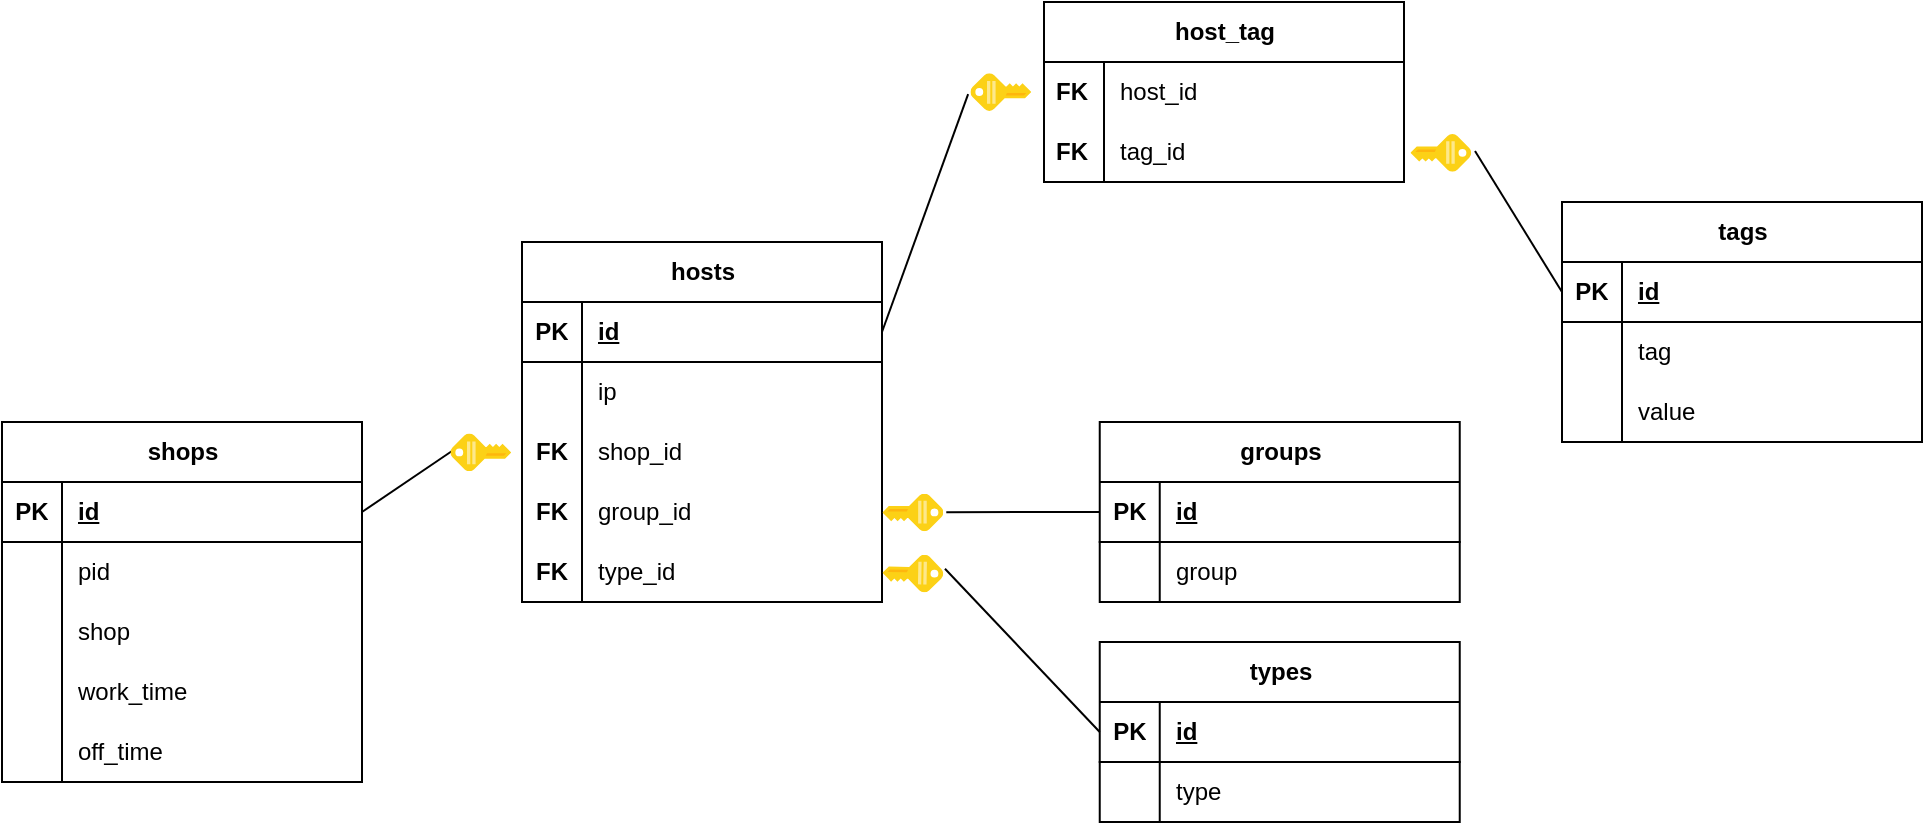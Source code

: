 <mxfile version="21.0.6" type="device"><diagram name="Страница-1" id="Page-1"><mxGraphModel dx="1434" dy="796" grid="1" gridSize="10" guides="1" tooltips="1" connect="1" arrows="1" fold="1" page="1" pageScale="1" pageWidth="1169" pageHeight="827" math="0" shadow="0"><root><mxCell id="0"/><mxCell id="1" value="Соединительная линия" parent="0"/><mxCell id="zsV1o42NMVgyYvkbm9ST-91" value="tags" style="shape=table;startSize=30;container=1;collapsible=1;childLayout=tableLayout;fixedRows=1;rowLines=0;fontStyle=1;align=center;resizeLast=1;html=1;" parent="1" vertex="1"><mxGeometry x="900" y="160" width="180" height="120" as="geometry"/></mxCell><mxCell id="zsV1o42NMVgyYvkbm9ST-92" value="" style="shape=tableRow;horizontal=0;startSize=0;swimlaneHead=0;swimlaneBody=0;fillColor=none;collapsible=0;dropTarget=0;points=[[0,0.5],[1,0.5]];portConstraint=eastwest;top=0;left=0;right=0;bottom=1;" parent="zsV1o42NMVgyYvkbm9ST-91" vertex="1"><mxGeometry y="30" width="180" height="30" as="geometry"/></mxCell><mxCell id="zsV1o42NMVgyYvkbm9ST-93" value="PK" style="shape=partialRectangle;connectable=0;fillColor=none;top=0;left=0;bottom=0;right=0;fontStyle=1;overflow=hidden;whiteSpace=wrap;html=1;" parent="zsV1o42NMVgyYvkbm9ST-92" vertex="1"><mxGeometry width="30" height="30" as="geometry"><mxRectangle width="30" height="30" as="alternateBounds"/></mxGeometry></mxCell><mxCell id="zsV1o42NMVgyYvkbm9ST-94" value="id" style="shape=partialRectangle;connectable=0;fillColor=none;top=0;left=0;bottom=0;right=0;align=left;spacingLeft=6;fontStyle=5;overflow=hidden;whiteSpace=wrap;html=1;" parent="zsV1o42NMVgyYvkbm9ST-92" vertex="1"><mxGeometry x="30" width="150" height="30" as="geometry"><mxRectangle width="150" height="30" as="alternateBounds"/></mxGeometry></mxCell><mxCell id="zsV1o42NMVgyYvkbm9ST-95" value="" style="shape=tableRow;horizontal=0;startSize=0;swimlaneHead=0;swimlaneBody=0;fillColor=none;collapsible=0;dropTarget=0;points=[[0,0.5],[1,0.5]];portConstraint=eastwest;top=0;left=0;right=0;bottom=0;" parent="zsV1o42NMVgyYvkbm9ST-91" vertex="1"><mxGeometry y="60" width="180" height="30" as="geometry"/></mxCell><mxCell id="zsV1o42NMVgyYvkbm9ST-96" value="" style="shape=partialRectangle;connectable=0;fillColor=none;top=0;left=0;bottom=0;right=0;editable=1;overflow=hidden;whiteSpace=wrap;html=1;" parent="zsV1o42NMVgyYvkbm9ST-95" vertex="1"><mxGeometry width="30" height="30" as="geometry"><mxRectangle width="30" height="30" as="alternateBounds"/></mxGeometry></mxCell><mxCell id="zsV1o42NMVgyYvkbm9ST-97" value="tag" style="shape=partialRectangle;connectable=0;fillColor=none;top=0;left=0;bottom=0;right=0;align=left;spacingLeft=6;overflow=hidden;whiteSpace=wrap;html=1;" parent="zsV1o42NMVgyYvkbm9ST-95" vertex="1"><mxGeometry x="30" width="150" height="30" as="geometry"><mxRectangle width="150" height="30" as="alternateBounds"/></mxGeometry></mxCell><mxCell id="zsV1o42NMVgyYvkbm9ST-98" value="" style="shape=tableRow;horizontal=0;startSize=0;swimlaneHead=0;swimlaneBody=0;fillColor=none;collapsible=0;dropTarget=0;points=[[0,0.5],[1,0.5]];portConstraint=eastwest;top=0;left=0;right=0;bottom=0;" parent="zsV1o42NMVgyYvkbm9ST-91" vertex="1"><mxGeometry y="90" width="180" height="30" as="geometry"/></mxCell><mxCell id="zsV1o42NMVgyYvkbm9ST-99" value="" style="shape=partialRectangle;connectable=0;fillColor=none;top=0;left=0;bottom=0;right=0;editable=1;overflow=hidden;whiteSpace=wrap;html=1;" parent="zsV1o42NMVgyYvkbm9ST-98" vertex="1"><mxGeometry width="30" height="30" as="geometry"><mxRectangle width="30" height="30" as="alternateBounds"/></mxGeometry></mxCell><mxCell id="zsV1o42NMVgyYvkbm9ST-100" value="value" style="shape=partialRectangle;connectable=0;fillColor=none;top=0;left=0;bottom=0;right=0;align=left;spacingLeft=6;overflow=hidden;whiteSpace=wrap;html=1;" parent="zsV1o42NMVgyYvkbm9ST-98" vertex="1"><mxGeometry x="30" width="150" height="30" as="geometry"><mxRectangle width="150" height="30" as="alternateBounds"/></mxGeometry></mxCell><mxCell id="zsV1o42NMVgyYvkbm9ST-101" value="host_tag" style="shape=table;startSize=30;container=1;collapsible=1;childLayout=tableLayout;fixedRows=1;rowLines=0;fontStyle=1;align=center;resizeLast=1;html=1;" parent="1" vertex="1"><mxGeometry x="641" y="60" width="180" height="90" as="geometry"/></mxCell><mxCell id="zsV1o42NMVgyYvkbm9ST-108" value="" style="shape=tableRow;horizontal=0;startSize=0;swimlaneHead=0;swimlaneBody=0;fillColor=none;collapsible=0;dropTarget=0;points=[[0,0.5],[1,0.5]];portConstraint=eastwest;top=0;left=0;right=0;bottom=0;" parent="zsV1o42NMVgyYvkbm9ST-101" vertex="1"><mxGeometry y="30" width="180" height="30" as="geometry"/></mxCell><mxCell id="zsV1o42NMVgyYvkbm9ST-109" value="" style="shape=partialRectangle;connectable=0;fillColor=none;top=0;left=0;bottom=0;right=0;editable=1;overflow=hidden;whiteSpace=wrap;html=1;" parent="zsV1o42NMVgyYvkbm9ST-108" vertex="1"><mxGeometry width="30" height="30" as="geometry"><mxRectangle width="30" height="30" as="alternateBounds"/></mxGeometry></mxCell><mxCell id="zsV1o42NMVgyYvkbm9ST-110" value="host_id" style="shape=partialRectangle;connectable=0;fillColor=none;top=0;left=0;bottom=0;right=0;align=left;spacingLeft=6;overflow=hidden;whiteSpace=wrap;html=1;" parent="zsV1o42NMVgyYvkbm9ST-108" vertex="1"><mxGeometry x="30" width="150" height="30" as="geometry"><mxRectangle width="150" height="30" as="alternateBounds"/></mxGeometry></mxCell><mxCell id="zsV1o42NMVgyYvkbm9ST-105" value="" style="shape=tableRow;horizontal=0;startSize=0;swimlaneHead=0;swimlaneBody=0;fillColor=none;collapsible=0;dropTarget=0;points=[[0,0.5],[1,0.5]];portConstraint=eastwest;top=0;left=0;right=0;bottom=0;" parent="zsV1o42NMVgyYvkbm9ST-101" vertex="1"><mxGeometry y="60" width="180" height="30" as="geometry"/></mxCell><mxCell id="zsV1o42NMVgyYvkbm9ST-106" value="" style="shape=partialRectangle;connectable=0;fillColor=none;top=0;left=0;bottom=0;right=0;editable=1;overflow=hidden;whiteSpace=wrap;html=1;" parent="zsV1o42NMVgyYvkbm9ST-105" vertex="1"><mxGeometry width="30" height="30" as="geometry"><mxRectangle width="30" height="30" as="alternateBounds"/></mxGeometry></mxCell><mxCell id="zsV1o42NMVgyYvkbm9ST-107" value="tag_id" style="shape=partialRectangle;connectable=0;fillColor=none;top=0;left=0;bottom=0;right=0;align=left;spacingLeft=6;overflow=hidden;whiteSpace=wrap;html=1;" parent="zsV1o42NMVgyYvkbm9ST-105" vertex="1"><mxGeometry x="30" width="150" height="30" as="geometry"><mxRectangle width="150" height="30" as="alternateBounds"/></mxGeometry></mxCell><mxCell id="zsV1o42NMVgyYvkbm9ST-142" value="" style="group" parent="1" vertex="1" connectable="0"><mxGeometry x="120" y="270" width="180" height="180" as="geometry"/></mxCell><mxCell id="zsV1o42NMVgyYvkbm9ST-1" value="shops" style="shape=table;startSize=30;container=1;collapsible=1;childLayout=tableLayout;fixedRows=1;rowLines=0;fontStyle=1;align=center;resizeLast=1;html=1;" parent="zsV1o42NMVgyYvkbm9ST-142" vertex="1"><mxGeometry width="180" height="180" as="geometry"/></mxCell><mxCell id="zsV1o42NMVgyYvkbm9ST-2" value="" style="shape=tableRow;horizontal=0;startSize=0;swimlaneHead=0;swimlaneBody=0;fillColor=none;collapsible=0;dropTarget=0;points=[[0,0.5],[1,0.5]];portConstraint=eastwest;top=0;left=0;right=0;bottom=1;" parent="zsV1o42NMVgyYvkbm9ST-1" vertex="1"><mxGeometry y="30" width="180" height="30" as="geometry"/></mxCell><mxCell id="zsV1o42NMVgyYvkbm9ST-3" value="PK" style="shape=partialRectangle;connectable=0;fillColor=none;top=0;left=0;bottom=0;right=0;fontStyle=1;overflow=hidden;whiteSpace=wrap;html=1;" parent="zsV1o42NMVgyYvkbm9ST-2" vertex="1"><mxGeometry width="30" height="30" as="geometry"><mxRectangle width="30" height="30" as="alternateBounds"/></mxGeometry></mxCell><mxCell id="zsV1o42NMVgyYvkbm9ST-4" value="id" style="shape=partialRectangle;connectable=0;fillColor=none;top=0;left=0;bottom=0;right=0;align=left;spacingLeft=6;fontStyle=5;overflow=hidden;whiteSpace=wrap;html=1;" parent="zsV1o42NMVgyYvkbm9ST-2" vertex="1"><mxGeometry x="30" width="150" height="30" as="geometry"><mxRectangle width="150" height="30" as="alternateBounds"/></mxGeometry></mxCell><mxCell id="zsV1o42NMVgyYvkbm9ST-5" value="" style="shape=tableRow;horizontal=0;startSize=0;swimlaneHead=0;swimlaneBody=0;fillColor=none;collapsible=0;dropTarget=0;points=[[0,0.5],[1,0.5]];portConstraint=eastwest;top=0;left=0;right=0;bottom=0;" parent="zsV1o42NMVgyYvkbm9ST-1" vertex="1"><mxGeometry y="60" width="180" height="30" as="geometry"/></mxCell><mxCell id="zsV1o42NMVgyYvkbm9ST-6" value="" style="shape=partialRectangle;connectable=0;fillColor=none;top=0;left=0;bottom=0;right=0;editable=1;overflow=hidden;whiteSpace=wrap;html=1;" parent="zsV1o42NMVgyYvkbm9ST-5" vertex="1"><mxGeometry width="30" height="30" as="geometry"><mxRectangle width="30" height="30" as="alternateBounds"/></mxGeometry></mxCell><mxCell id="zsV1o42NMVgyYvkbm9ST-7" value="pid" style="shape=partialRectangle;connectable=0;fillColor=none;top=0;left=0;bottom=0;right=0;align=left;spacingLeft=6;overflow=hidden;whiteSpace=wrap;html=1;" parent="zsV1o42NMVgyYvkbm9ST-5" vertex="1"><mxGeometry x="30" width="150" height="30" as="geometry"><mxRectangle width="150" height="30" as="alternateBounds"/></mxGeometry></mxCell><mxCell id="zsV1o42NMVgyYvkbm9ST-8" value="" style="shape=tableRow;horizontal=0;startSize=0;swimlaneHead=0;swimlaneBody=0;fillColor=none;collapsible=0;dropTarget=0;points=[[0,0.5],[1,0.5]];portConstraint=eastwest;top=0;left=0;right=0;bottom=0;" parent="zsV1o42NMVgyYvkbm9ST-1" vertex="1"><mxGeometry y="90" width="180" height="90" as="geometry"/></mxCell><mxCell id="zsV1o42NMVgyYvkbm9ST-9" value="" style="shape=partialRectangle;connectable=0;fillColor=none;top=0;left=0;bottom=0;right=0;editable=1;overflow=hidden;whiteSpace=wrap;html=1;" parent="zsV1o42NMVgyYvkbm9ST-8" vertex="1"><mxGeometry width="30" height="90" as="geometry"><mxRectangle width="30" height="90" as="alternateBounds"/></mxGeometry></mxCell><mxCell id="zsV1o42NMVgyYvkbm9ST-10" value="" style="shape=partialRectangle;connectable=0;fillColor=none;top=0;left=0;bottom=0;right=0;align=left;spacingLeft=6;overflow=hidden;whiteSpace=wrap;html=1;" parent="zsV1o42NMVgyYvkbm9ST-8" vertex="1"><mxGeometry x="30" width="150" height="90" as="geometry"><mxRectangle width="150" height="90" as="alternateBounds"/></mxGeometry></mxCell><mxCell id="zsV1o42NMVgyYvkbm9ST-137" value="shop" style="shape=partialRectangle;connectable=0;fillColor=none;top=0;left=0;bottom=0;right=0;align=left;spacingLeft=6;overflow=hidden;whiteSpace=wrap;html=1;" parent="zsV1o42NMVgyYvkbm9ST-142" vertex="1"><mxGeometry x="30" y="90" width="150" height="30" as="geometry"><mxRectangle width="150" height="30" as="alternateBounds"/></mxGeometry></mxCell><mxCell id="zsV1o42NMVgyYvkbm9ST-139" value="work_time" style="shape=partialRectangle;connectable=0;fillColor=none;top=0;left=0;bottom=0;right=0;align=left;spacingLeft=6;overflow=hidden;whiteSpace=wrap;html=1;" parent="zsV1o42NMVgyYvkbm9ST-142" vertex="1"><mxGeometry x="30" y="120" width="150" height="30" as="geometry"><mxRectangle width="150" height="30" as="alternateBounds"/></mxGeometry></mxCell><mxCell id="zsV1o42NMVgyYvkbm9ST-140" value="off_time" style="shape=partialRectangle;connectable=0;fillColor=none;top=0;left=0;bottom=0;right=0;align=left;spacingLeft=6;overflow=hidden;whiteSpace=wrap;html=1;" parent="zsV1o42NMVgyYvkbm9ST-142" vertex="1"><mxGeometry x="30" y="150" width="150" height="30" as="geometry"><mxRectangle width="150" height="30" as="alternateBounds"/></mxGeometry></mxCell><mxCell id="zsV1o42NMVgyYvkbm9ST-170" value="" style="shape=partialRectangle;connectable=0;fillColor=none;top=0;left=0;bottom=0;right=0;fontStyle=1;overflow=hidden;whiteSpace=wrap;html=1;" parent="zsV1o42NMVgyYvkbm9ST-142" vertex="1"><mxGeometry x="-1.421e-14" y="120" width="30" height="30" as="geometry"><mxRectangle width="30" height="30" as="alternateBounds"/></mxGeometry></mxCell><mxCell id="zsV1o42NMVgyYvkbm9ST-171" value="" style="shape=partialRectangle;connectable=0;fillColor=none;top=0;left=0;bottom=0;right=0;fontStyle=1;overflow=hidden;whiteSpace=wrap;html=1;" parent="zsV1o42NMVgyYvkbm9ST-142" vertex="1"><mxGeometry x="-1.421e-14" y="150" width="30" height="30" as="geometry"><mxRectangle width="30" height="30" as="alternateBounds"/></mxGeometry></mxCell><mxCell id="zsV1o42NMVgyYvkbm9ST-146" value="" style="endArrow=none;html=1;rounded=0;entryX=0.545;entryY=0.032;entryDx=0;entryDy=0;entryPerimeter=0;exitX=1;exitY=0.5;exitDx=0;exitDy=0;" parent="1" source="zsV1o42NMVgyYvkbm9ST-2" target="zsV1o42NMVgyYvkbm9ST-143" edge="1"><mxGeometry width="50" height="50" relative="1" as="geometry"><mxPoint x="350" y="285" as="sourcePoint"/><mxPoint x="350" y="440" as="targetPoint"/></mxGeometry></mxCell><mxCell id="zsV1o42NMVgyYvkbm9ST-147" value="" style="group" parent="1" vertex="1" connectable="0"><mxGeometry x="350" y="180" width="210" height="180" as="geometry"/></mxCell><mxCell id="zsV1o42NMVgyYvkbm9ST-141" value="" style="group" parent="zsV1o42NMVgyYvkbm9ST-147" vertex="1" connectable="0"><mxGeometry x="30" width="180" height="180" as="geometry"/></mxCell><mxCell id="zsV1o42NMVgyYvkbm9ST-65" value="hosts" style="shape=table;startSize=30;container=1;collapsible=1;childLayout=tableLayout;fixedRows=1;rowLines=0;fontStyle=1;align=center;resizeLast=1;html=1;" parent="zsV1o42NMVgyYvkbm9ST-141" vertex="1"><mxGeometry width="180" height="180" as="geometry"/></mxCell><mxCell id="zsV1o42NMVgyYvkbm9ST-66" value="" style="shape=tableRow;horizontal=0;startSize=0;swimlaneHead=0;swimlaneBody=0;fillColor=none;collapsible=0;dropTarget=0;points=[[0,0.5],[1,0.5]];portConstraint=eastwest;top=0;left=0;right=0;bottom=1;" parent="zsV1o42NMVgyYvkbm9ST-65" vertex="1"><mxGeometry y="30" width="180" height="30" as="geometry"/></mxCell><mxCell id="zsV1o42NMVgyYvkbm9ST-67" value="PK" style="shape=partialRectangle;connectable=0;fillColor=none;top=0;left=0;bottom=0;right=0;fontStyle=1;overflow=hidden;whiteSpace=wrap;html=1;" parent="zsV1o42NMVgyYvkbm9ST-66" vertex="1"><mxGeometry width="30" height="30" as="geometry"><mxRectangle width="30" height="30" as="alternateBounds"/></mxGeometry></mxCell><mxCell id="zsV1o42NMVgyYvkbm9ST-68" value="id" style="shape=partialRectangle;connectable=0;fillColor=none;top=0;left=0;bottom=0;right=0;align=left;spacingLeft=6;fontStyle=5;overflow=hidden;whiteSpace=wrap;html=1;" parent="zsV1o42NMVgyYvkbm9ST-66" vertex="1"><mxGeometry x="30" width="150" height="30" as="geometry"><mxRectangle width="150" height="30" as="alternateBounds"/></mxGeometry></mxCell><mxCell id="zsV1o42NMVgyYvkbm9ST-69" value="" style="shape=tableRow;horizontal=0;startSize=0;swimlaneHead=0;swimlaneBody=0;fillColor=none;collapsible=0;dropTarget=0;points=[[0,0.5],[1,0.5]];portConstraint=eastwest;top=0;left=0;right=0;bottom=0;" parent="zsV1o42NMVgyYvkbm9ST-65" vertex="1"><mxGeometry y="60" width="180" height="30" as="geometry"/></mxCell><mxCell id="zsV1o42NMVgyYvkbm9ST-70" value="" style="shape=partialRectangle;connectable=0;fillColor=none;top=0;left=0;bottom=0;right=0;editable=1;overflow=hidden;whiteSpace=wrap;html=1;" parent="zsV1o42NMVgyYvkbm9ST-69" vertex="1"><mxGeometry width="30" height="30" as="geometry"><mxRectangle width="30" height="30" as="alternateBounds"/></mxGeometry></mxCell><mxCell id="zsV1o42NMVgyYvkbm9ST-71" value="ip" style="shape=partialRectangle;connectable=0;fillColor=none;top=0;left=0;bottom=0;right=0;align=left;spacingLeft=6;overflow=hidden;whiteSpace=wrap;html=1;" parent="zsV1o42NMVgyYvkbm9ST-69" vertex="1"><mxGeometry x="30" width="150" height="30" as="geometry"><mxRectangle width="150" height="30" as="alternateBounds"/></mxGeometry></mxCell><mxCell id="zsV1o42NMVgyYvkbm9ST-72" value="" style="shape=tableRow;horizontal=0;startSize=0;swimlaneHead=0;swimlaneBody=0;fillColor=none;collapsible=0;dropTarget=0;points=[[0,0.5],[1,0.5]];portConstraint=eastwest;top=0;left=0;right=0;bottom=0;" parent="zsV1o42NMVgyYvkbm9ST-65" vertex="1"><mxGeometry y="90" width="180" height="90" as="geometry"/></mxCell><mxCell id="zsV1o42NMVgyYvkbm9ST-73" value="" style="shape=partialRectangle;connectable=0;fillColor=none;top=0;left=0;bottom=0;right=0;editable=1;overflow=hidden;whiteSpace=wrap;html=1;" parent="zsV1o42NMVgyYvkbm9ST-72" vertex="1"><mxGeometry width="30" height="90" as="geometry"><mxRectangle width="30" height="90" as="alternateBounds"/></mxGeometry></mxCell><mxCell id="zsV1o42NMVgyYvkbm9ST-74" value="" style="shape=partialRectangle;connectable=0;fillColor=none;top=0;left=0;bottom=0;right=0;align=left;spacingLeft=6;overflow=hidden;whiteSpace=wrap;html=1;" parent="zsV1o42NMVgyYvkbm9ST-72" vertex="1"><mxGeometry x="30" width="150" height="90" as="geometry"><mxRectangle width="150" height="90" as="alternateBounds"/></mxGeometry></mxCell><mxCell id="zsV1o42NMVgyYvkbm9ST-79" value="shop_id" style="shape=partialRectangle;connectable=0;fillColor=none;top=0;left=0;bottom=0;right=0;align=left;spacingLeft=6;overflow=hidden;whiteSpace=wrap;html=1;" parent="zsV1o42NMVgyYvkbm9ST-141" vertex="1"><mxGeometry x="30" y="90" width="150" height="30" as="geometry"><mxRectangle width="150" height="30" as="alternateBounds"/></mxGeometry></mxCell><mxCell id="zsV1o42NMVgyYvkbm9ST-82" value="type_id" style="shape=partialRectangle;connectable=0;fillColor=none;top=0;left=0;bottom=0;right=0;align=left;spacingLeft=6;overflow=hidden;whiteSpace=wrap;html=1;" parent="zsV1o42NMVgyYvkbm9ST-141" vertex="1"><mxGeometry x="30" y="150" width="150" height="30" as="geometry"><mxRectangle width="150" height="30" as="alternateBounds"/></mxGeometry></mxCell><mxCell id="zsV1o42NMVgyYvkbm9ST-136" value="group_id" style="shape=partialRectangle;connectable=0;fillColor=none;top=0;left=0;bottom=0;right=0;align=left;spacingLeft=6;overflow=hidden;whiteSpace=wrap;html=1;" parent="zsV1o42NMVgyYvkbm9ST-141" vertex="1"><mxGeometry x="30" y="120" width="150" height="30" as="geometry"><mxRectangle width="150" height="30" as="alternateBounds"/></mxGeometry></mxCell><mxCell id="zsV1o42NMVgyYvkbm9ST-168" value="FK" style="shape=partialRectangle;connectable=0;fillColor=none;top=0;left=0;bottom=0;right=0;fontStyle=1;overflow=hidden;whiteSpace=wrap;html=1;" parent="zsV1o42NMVgyYvkbm9ST-141" vertex="1"><mxGeometry y="90" width="30" height="30" as="geometry"><mxRectangle width="30" height="30" as="alternateBounds"/></mxGeometry></mxCell><mxCell id="zsV1o42NMVgyYvkbm9ST-173" value="FK" style="shape=partialRectangle;connectable=0;fillColor=none;top=0;left=0;bottom=0;right=0;fontStyle=1;overflow=hidden;whiteSpace=wrap;html=1;" parent="zsV1o42NMVgyYvkbm9ST-141" vertex="1"><mxGeometry y="150" width="30" height="30" as="geometry"><mxRectangle width="30" height="30" as="alternateBounds"/></mxGeometry></mxCell><mxCell id="zsV1o42NMVgyYvkbm9ST-172" value="FK" style="shape=partialRectangle;connectable=0;fillColor=none;top=0;left=0;bottom=0;right=0;fontStyle=1;overflow=hidden;whiteSpace=wrap;html=1;" parent="zsV1o42NMVgyYvkbm9ST-141" vertex="1"><mxGeometry y="120" width="30" height="30" as="geometry"><mxRectangle width="30" height="30" as="alternateBounds"/></mxGeometry></mxCell><mxCell id="zsV1o42NMVgyYvkbm9ST-143" value="" style="sketch=0;aspect=fixed;html=1;points=[];align=center;image;fontSize=12;image=img/lib/mscae/Key.svg;rotation=-90;" parent="zsV1o42NMVgyYvkbm9ST-147" vertex="1"><mxGeometry y="90" width="18.87" height="30.43" as="geometry"/></mxCell><mxCell id="zsV1o42NMVgyYvkbm9ST-157" value="" style="group" parent="1" vertex="1" connectable="0"><mxGeometry x="633.09" y="380" width="215.78" height="90" as="geometry"/></mxCell><mxCell id="zsV1o42NMVgyYvkbm9ST-37" value="types" style="shape=table;startSize=30;container=1;collapsible=1;childLayout=tableLayout;fixedRows=1;rowLines=0;fontStyle=1;align=center;resizeLast=1;html=1;" parent="zsV1o42NMVgyYvkbm9ST-157" vertex="1"><mxGeometry x="35.78" width="180" height="90" as="geometry"/></mxCell><mxCell id="zsV1o42NMVgyYvkbm9ST-38" value="" style="shape=tableRow;horizontal=0;startSize=0;swimlaneHead=0;swimlaneBody=0;fillColor=none;collapsible=0;dropTarget=0;points=[[0,0.5],[1,0.5]];portConstraint=eastwest;top=0;left=0;right=0;bottom=1;" parent="zsV1o42NMVgyYvkbm9ST-37" vertex="1"><mxGeometry y="30" width="180" height="30" as="geometry"/></mxCell><mxCell id="zsV1o42NMVgyYvkbm9ST-39" value="PK" style="shape=partialRectangle;connectable=0;fillColor=none;top=0;left=0;bottom=0;right=0;fontStyle=1;overflow=hidden;whiteSpace=wrap;html=1;" parent="zsV1o42NMVgyYvkbm9ST-38" vertex="1"><mxGeometry width="30" height="30" as="geometry"><mxRectangle width="30" height="30" as="alternateBounds"/></mxGeometry></mxCell><mxCell id="zsV1o42NMVgyYvkbm9ST-40" value="id" style="shape=partialRectangle;connectable=0;fillColor=none;top=0;left=0;bottom=0;right=0;align=left;spacingLeft=6;fontStyle=5;overflow=hidden;whiteSpace=wrap;html=1;" parent="zsV1o42NMVgyYvkbm9ST-38" vertex="1"><mxGeometry x="30" width="150" height="30" as="geometry"><mxRectangle width="150" height="30" as="alternateBounds"/></mxGeometry></mxCell><mxCell id="zsV1o42NMVgyYvkbm9ST-41" value="" style="shape=tableRow;horizontal=0;startSize=0;swimlaneHead=0;swimlaneBody=0;fillColor=none;collapsible=0;dropTarget=0;points=[[0,0.5],[1,0.5]];portConstraint=eastwest;top=0;left=0;right=0;bottom=0;" parent="zsV1o42NMVgyYvkbm9ST-37" vertex="1"><mxGeometry y="60" width="180" height="30" as="geometry"/></mxCell><mxCell id="zsV1o42NMVgyYvkbm9ST-42" value="" style="shape=partialRectangle;connectable=0;fillColor=none;top=0;left=0;bottom=0;right=0;editable=1;overflow=hidden;whiteSpace=wrap;html=1;" parent="zsV1o42NMVgyYvkbm9ST-41" vertex="1"><mxGeometry width="30" height="30" as="geometry"><mxRectangle width="30" height="30" as="alternateBounds"/></mxGeometry></mxCell><mxCell id="zsV1o42NMVgyYvkbm9ST-43" value="type" style="shape=partialRectangle;connectable=0;fillColor=none;top=0;left=0;bottom=0;right=0;align=left;spacingLeft=6;overflow=hidden;whiteSpace=wrap;html=1;" parent="zsV1o42NMVgyYvkbm9ST-41" vertex="1"><mxGeometry x="30" width="150" height="30" as="geometry"><mxRectangle width="150" height="30" as="alternateBounds"/></mxGeometry></mxCell><mxCell id="zsV1o42NMVgyYvkbm9ST-159" value="" style="group" parent="1" vertex="1" connectable="0"><mxGeometry x="633.09" y="270" width="215.78" height="90" as="geometry"/></mxCell><mxCell id="zsV1o42NMVgyYvkbm9ST-27" value="groups" style="shape=table;startSize=30;container=1;collapsible=1;childLayout=tableLayout;fixedRows=1;rowLines=0;fontStyle=1;align=center;resizeLast=1;html=1;" parent="zsV1o42NMVgyYvkbm9ST-159" vertex="1"><mxGeometry x="35.78" width="180" height="90" as="geometry"/></mxCell><mxCell id="zsV1o42NMVgyYvkbm9ST-28" value="" style="shape=tableRow;horizontal=0;startSize=0;swimlaneHead=0;swimlaneBody=0;fillColor=none;collapsible=0;dropTarget=0;points=[[0,0.5],[1,0.5]];portConstraint=eastwest;top=0;left=0;right=0;bottom=1;" parent="zsV1o42NMVgyYvkbm9ST-27" vertex="1"><mxGeometry y="30" width="180" height="30" as="geometry"/></mxCell><mxCell id="zsV1o42NMVgyYvkbm9ST-29" value="PK" style="shape=partialRectangle;connectable=0;fillColor=none;top=0;left=0;bottom=0;right=0;fontStyle=1;overflow=hidden;whiteSpace=wrap;html=1;" parent="zsV1o42NMVgyYvkbm9ST-28" vertex="1"><mxGeometry width="30" height="30" as="geometry"><mxRectangle width="30" height="30" as="alternateBounds"/></mxGeometry></mxCell><mxCell id="zsV1o42NMVgyYvkbm9ST-30" value="id" style="shape=partialRectangle;connectable=0;fillColor=none;top=0;left=0;bottom=0;right=0;align=left;spacingLeft=6;fontStyle=5;overflow=hidden;whiteSpace=wrap;html=1;" parent="zsV1o42NMVgyYvkbm9ST-28" vertex="1"><mxGeometry x="30" width="150" height="30" as="geometry"><mxRectangle width="150" height="30" as="alternateBounds"/></mxGeometry></mxCell><mxCell id="zsV1o42NMVgyYvkbm9ST-31" value="" style="shape=tableRow;horizontal=0;startSize=0;swimlaneHead=0;swimlaneBody=0;fillColor=none;collapsible=0;dropTarget=0;points=[[0,0.5],[1,0.5]];portConstraint=eastwest;top=0;left=0;right=0;bottom=0;" parent="zsV1o42NMVgyYvkbm9ST-27" vertex="1"><mxGeometry y="60" width="180" height="30" as="geometry"/></mxCell><mxCell id="zsV1o42NMVgyYvkbm9ST-32" value="" style="shape=partialRectangle;connectable=0;fillColor=none;top=0;left=0;bottom=0;right=0;editable=1;overflow=hidden;whiteSpace=wrap;html=1;" parent="zsV1o42NMVgyYvkbm9ST-31" vertex="1"><mxGeometry width="30" height="30" as="geometry"><mxRectangle width="30" height="30" as="alternateBounds"/></mxGeometry></mxCell><mxCell id="zsV1o42NMVgyYvkbm9ST-33" value="group" style="shape=partialRectangle;connectable=0;fillColor=none;top=0;left=0;bottom=0;right=0;align=left;spacingLeft=6;overflow=hidden;whiteSpace=wrap;html=1;" parent="zsV1o42NMVgyYvkbm9ST-31" vertex="1"><mxGeometry x="30" width="150" height="30" as="geometry"><mxRectangle width="150" height="30" as="alternateBounds"/></mxGeometry></mxCell><mxCell id="zsV1o42NMVgyYvkbm9ST-162" value="" style="endArrow=none;html=1;rounded=0;entryX=0.493;entryY=-0.049;entryDx=0;entryDy=0;entryPerimeter=0;exitX=0;exitY=0.5;exitDx=0;exitDy=0;" parent="1" source="zsV1o42NMVgyYvkbm9ST-28" target="zsV1o42NMVgyYvkbm9ST-158" edge="1"><mxGeometry width="50" height="50" relative="1" as="geometry"><mxPoint x="590.78" y="315" as="sourcePoint"/><mxPoint x="329" y="415" as="targetPoint"/></mxGeometry></mxCell><mxCell id="zsV1o42NMVgyYvkbm9ST-163" value="" style="endArrow=none;html=1;rounded=0;entryX=0.365;entryY=-0.026;entryDx=0;entryDy=0;entryPerimeter=0;exitX=0;exitY=0.5;exitDx=0;exitDy=0;" parent="1" source="zsV1o42NMVgyYvkbm9ST-38" target="zsV1o42NMVgyYvkbm9ST-156" edge="1"><mxGeometry width="50" height="50" relative="1" as="geometry"><mxPoint x="590.78" y="345" as="sourcePoint"/><mxPoint x="664.22" y="520" as="targetPoint"/></mxGeometry></mxCell><mxCell id="zsV1o42NMVgyYvkbm9ST-164" value="" style="endArrow=none;html=1;rounded=0;exitX=1;exitY=0.5;exitDx=0;exitDy=0;entryX=0.445;entryY=-0.038;entryDx=0;entryDy=0;entryPerimeter=0;" parent="1" source="zsV1o42NMVgyYvkbm9ST-66" target="zsV1o42NMVgyYvkbm9ST-165" edge="1"><mxGeometry width="50" height="50" relative="1" as="geometry"><mxPoint x="601" y="325" as="sourcePoint"/><mxPoint x="650" y="170" as="targetPoint"/></mxGeometry></mxCell><mxCell id="zsV1o42NMVgyYvkbm9ST-165" value="" style="sketch=0;aspect=fixed;html=1;points=[];align=center;image;fontSize=12;image=img/lib/mscae/Key.svg;rotation=-90;" parent="1" vertex="1"><mxGeometry x="610" y="89.79" width="18.87" height="30.43" as="geometry"/></mxCell><mxCell id="zsV1o42NMVgyYvkbm9ST-166" value="" style="sketch=0;aspect=fixed;html=1;points=[];align=center;image;fontSize=12;image=img/lib/mscae/Key.svg;rotation=90;" parent="1" vertex="1"><mxGeometry x="830" y="120.22" width="18.87" height="30.43" as="geometry"/></mxCell><mxCell id="zsV1o42NMVgyYvkbm9ST-167" value="" style="endArrow=none;html=1;rounded=0;exitX=0;exitY=0.5;exitDx=0;exitDy=0;entryX=0.452;entryY=-0.061;entryDx=0;entryDy=0;entryPerimeter=0;" parent="1" source="zsV1o42NMVgyYvkbm9ST-92" target="zsV1o42NMVgyYvkbm9ST-166" edge="1"><mxGeometry width="50" height="50" relative="1" as="geometry"><mxPoint x="930" y="159" as="sourcePoint"/><mxPoint x="973" y="70" as="targetPoint"/></mxGeometry></mxCell><mxCell id="zsV1o42NMVgyYvkbm9ST-158" value="" style="sketch=0;aspect=fixed;html=1;points=[];align=center;image;fontSize=12;image=img/lib/mscae/Key.svg;rotation=90;" parent="1" vertex="1"><mxGeometry x="566" y="300.0" width="18.87" height="30.43" as="geometry"/></mxCell><mxCell id="zsV1o42NMVgyYvkbm9ST-156" value="" style="sketch=0;aspect=fixed;html=1;points=[];align=center;image;fontSize=12;image=img/lib/mscae/Key.svg;rotation=91;" parent="1" vertex="1"><mxGeometry x="566" y="330.43" width="18.87" height="30.43" as="geometry"/></mxCell><mxCell id="zsV1o42NMVgyYvkbm9ST-174" value="FK" style="shape=partialRectangle;connectable=0;fillColor=none;top=0;left=0;bottom=0;right=0;fontStyle=1;overflow=hidden;whiteSpace=wrap;html=1;" parent="1" vertex="1"><mxGeometry x="640" y="119.57" width="30" height="30" as="geometry"><mxRectangle width="30" height="30" as="alternateBounds"/></mxGeometry></mxCell><mxCell id="zsV1o42NMVgyYvkbm9ST-175" value="FK" style="shape=partialRectangle;connectable=0;fillColor=none;top=0;left=0;bottom=0;right=0;fontStyle=1;overflow=hidden;whiteSpace=wrap;html=1;" parent="1" vertex="1"><mxGeometry x="640" y="89.57" width="30" height="30" as="geometry"><mxRectangle width="30" height="30" as="alternateBounds"/></mxGeometry></mxCell></root></mxGraphModel></diagram></mxfile>